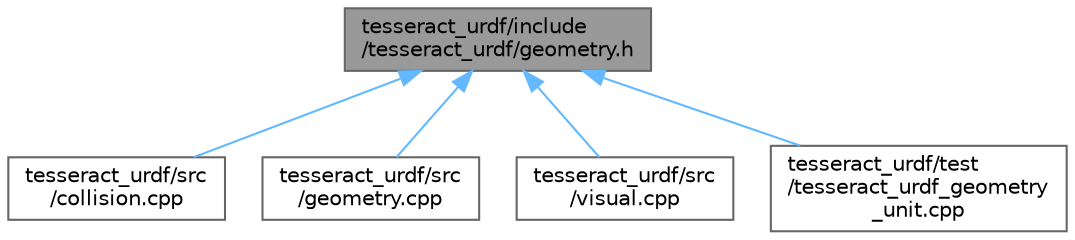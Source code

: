 digraph "tesseract_urdf/include/tesseract_urdf/geometry.h"
{
 // LATEX_PDF_SIZE
  bgcolor="transparent";
  edge [fontname=Helvetica,fontsize=10,labelfontname=Helvetica,labelfontsize=10];
  node [fontname=Helvetica,fontsize=10,shape=box,height=0.2,width=0.4];
  Node1 [label="tesseract_urdf/include\l/tesseract_urdf/geometry.h",height=0.2,width=0.4,color="gray40", fillcolor="grey60", style="filled", fontcolor="black",tooltip="Parse geometry from xml string."];
  Node1 -> Node2 [dir="back",color="steelblue1",style="solid"];
  Node2 [label="tesseract_urdf/src\l/collision.cpp",height=0.2,width=0.4,color="grey40", fillcolor="white", style="filled",URL="$df/d69/collision_8cpp.html",tooltip="Parse collision from xml string."];
  Node1 -> Node3 [dir="back",color="steelblue1",style="solid"];
  Node3 [label="tesseract_urdf/src\l/geometry.cpp",height=0.2,width=0.4,color="grey40", fillcolor="white", style="filled",URL="$dc/d89/tesseract__urdf_2src_2geometry_8cpp.html",tooltip="Parse geometry from XML string."];
  Node1 -> Node4 [dir="back",color="steelblue1",style="solid"];
  Node4 [label="tesseract_urdf/src\l/visual.cpp",height=0.2,width=0.4,color="grey40", fillcolor="white", style="filled",URL="$d8/dad/visual_8cpp.html",tooltip="Parse visual from xml string."];
  Node1 -> Node5 [dir="back",color="steelblue1",style="solid"];
  Node5 [label="tesseract_urdf/test\l/tesseract_urdf_geometry\l_unit.cpp",height=0.2,width=0.4,color="grey40", fillcolor="white", style="filled",URL="$db/d82/tesseract__urdf__geometry__unit_8cpp.html",tooltip=" "];
}

